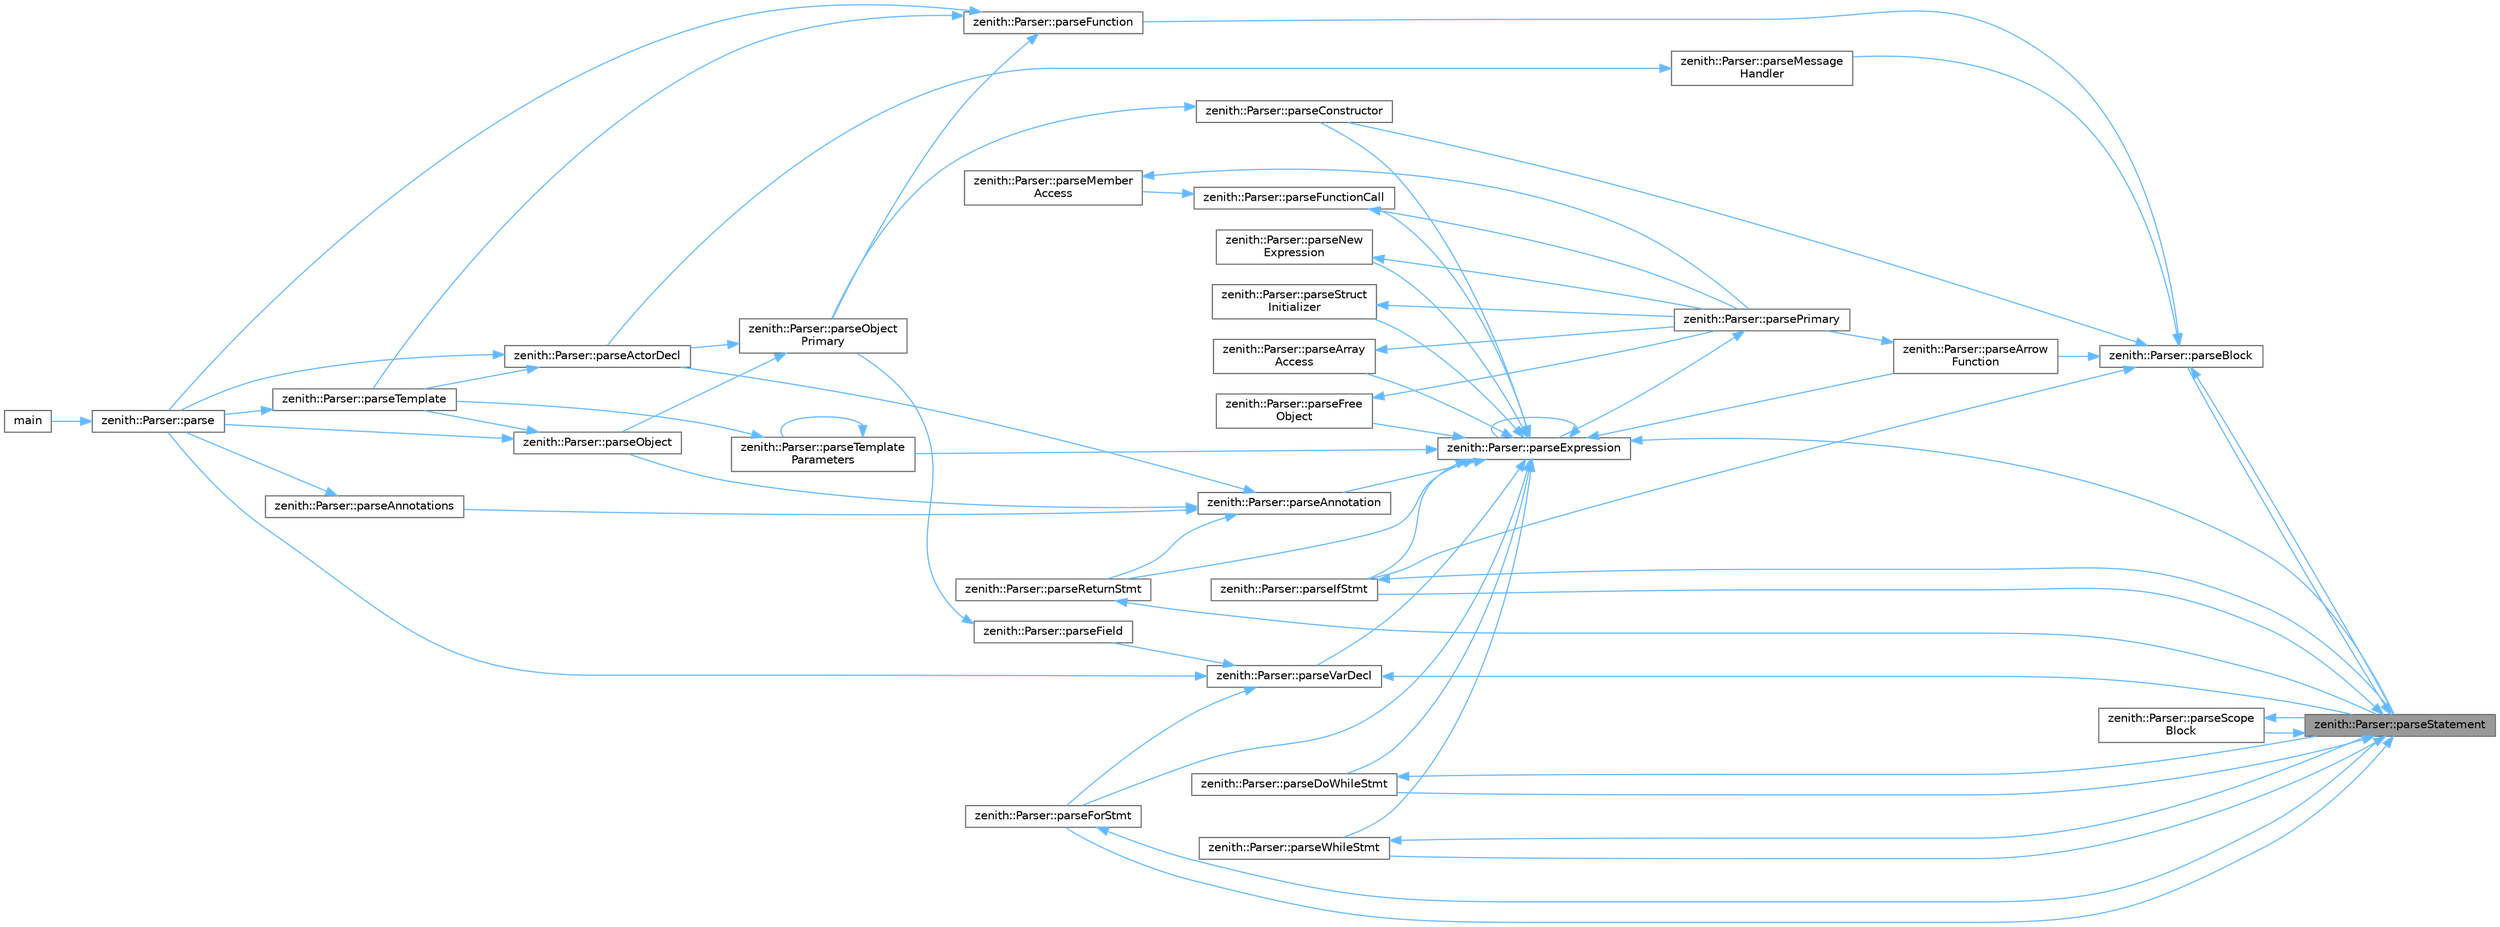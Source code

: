 digraph "zenith::Parser::parseStatement"
{
 // LATEX_PDF_SIZE
  bgcolor="transparent";
  edge [fontname=Helvetica,fontsize=10,labelfontname=Helvetica,labelfontsize=10];
  node [fontname=Helvetica,fontsize=10,shape=box,height=0.2,width=0.4];
  rankdir="RL";
  Node1 [id="Node000001",label="zenith::Parser::parseStatement",height=0.2,width=0.4,color="gray40", fillcolor="grey60", style="filled", fontcolor="black",tooltip=" "];
  Node1 -> Node2 [id="edge1_Node000001_Node000002",dir="back",color="steelblue1",style="solid",tooltip=" "];
  Node2 [id="Node000002",label="zenith::Parser::parseBlock",height=0.2,width=0.4,color="grey40", fillcolor="white", style="filled",URL="$classzenith_1_1_parser.html#afed5c18e77fc012fe5db9f9e6175e642",tooltip=" "];
  Node2 -> Node3 [id="edge2_Node000002_Node000003",dir="back",color="steelblue1",style="solid",tooltip=" "];
  Node3 [id="Node000003",label="zenith::Parser::parseArrow\lFunction",height=0.2,width=0.4,color="grey40", fillcolor="white", style="filled",URL="$classzenith_1_1_parser.html#a7ea0f8e309ed2fbdf1a9e2ebfa2fbf8d",tooltip=" "];
  Node3 -> Node4 [id="edge3_Node000003_Node000004",dir="back",color="steelblue1",style="solid",tooltip=" "];
  Node4 [id="Node000004",label="zenith::Parser::parsePrimary",height=0.2,width=0.4,color="grey40", fillcolor="white", style="filled",URL="$classzenith_1_1_parser.html#a9425b18adfbb62629ae5ea654addc7cb",tooltip=" "];
  Node4 -> Node5 [id="edge4_Node000004_Node000005",dir="back",color="steelblue1",style="solid",tooltip=" "];
  Node5 [id="Node000005",label="zenith::Parser::parseExpression",height=0.2,width=0.4,color="grey40", fillcolor="white", style="filled",URL="$classzenith_1_1_parser.html#a239906fd51d54598f6d3dcc18d97b6b9",tooltip=" "];
  Node5 -> Node6 [id="edge5_Node000005_Node000006",dir="back",color="steelblue1",style="solid",tooltip=" "];
  Node6 [id="Node000006",label="zenith::Parser::parseAnnotation",height=0.2,width=0.4,color="grey40", fillcolor="white", style="filled",URL="$classzenith_1_1_parser.html#afff2e82900309df63d9aa89f4d3e31d6",tooltip=" "];
  Node6 -> Node7 [id="edge6_Node000006_Node000007",dir="back",color="steelblue1",style="solid",tooltip=" "];
  Node7 [id="Node000007",label="zenith::Parser::parseActorDecl",height=0.2,width=0.4,color="grey40", fillcolor="white", style="filled",URL="$classzenith_1_1_parser.html#add98eda497298f55d63689af29839db6",tooltip=" "];
  Node7 -> Node8 [id="edge7_Node000007_Node000008",dir="back",color="steelblue1",style="solid",tooltip=" "];
  Node8 [id="Node000008",label="zenith::Parser::parse",height=0.2,width=0.4,color="grey40", fillcolor="white", style="filled",URL="$classzenith_1_1_parser.html#ad56141bb79abcda2cb032137f51d44c6",tooltip=" "];
  Node8 -> Node9 [id="edge8_Node000008_Node000009",dir="back",color="steelblue1",style="solid",tooltip=" "];
  Node9 [id="Node000009",label="main",height=0.2,width=0.4,color="grey40", fillcolor="white", style="filled",URL="$main_8cpp.html#a0ddf1224851353fc92bfbff6f499fa97",tooltip=" "];
  Node7 -> Node10 [id="edge9_Node000007_Node000010",dir="back",color="steelblue1",style="solid",tooltip=" "];
  Node10 [id="Node000010",label="zenith::Parser::parseTemplate",height=0.2,width=0.4,color="grey40", fillcolor="white", style="filled",URL="$classzenith_1_1_parser.html#ac8ba31b8067fb7325c47b2b85e51abe1",tooltip=" "];
  Node10 -> Node8 [id="edge10_Node000010_Node000008",dir="back",color="steelblue1",style="solid",tooltip=" "];
  Node6 -> Node11 [id="edge11_Node000006_Node000011",dir="back",color="steelblue1",style="solid",tooltip=" "];
  Node11 [id="Node000011",label="zenith::Parser::parseAnnotations",height=0.2,width=0.4,color="grey40", fillcolor="white", style="filled",URL="$classzenith_1_1_parser.html#a13606ea02073ecca24a045f676b58518",tooltip=" "];
  Node11 -> Node8 [id="edge12_Node000011_Node000008",dir="back",color="steelblue1",style="solid",tooltip=" "];
  Node6 -> Node12 [id="edge13_Node000006_Node000012",dir="back",color="steelblue1",style="solid",tooltip=" "];
  Node12 [id="Node000012",label="zenith::Parser::parseObject",height=0.2,width=0.4,color="grey40", fillcolor="white", style="filled",URL="$classzenith_1_1_parser.html#abfe2e0682adcad95cc77595ec52bd4da",tooltip=" "];
  Node12 -> Node8 [id="edge14_Node000012_Node000008",dir="back",color="steelblue1",style="solid",tooltip=" "];
  Node12 -> Node10 [id="edge15_Node000012_Node000010",dir="back",color="steelblue1",style="solid",tooltip=" "];
  Node6 -> Node13 [id="edge16_Node000006_Node000013",dir="back",color="steelblue1",style="solid",tooltip=" "];
  Node13 [id="Node000013",label="zenith::Parser::parseReturnStmt",height=0.2,width=0.4,color="grey40", fillcolor="white", style="filled",URL="$classzenith_1_1_parser.html#a5e026e55d4a57bea1b5ffa7d3b5e93a8",tooltip=" "];
  Node13 -> Node1 [id="edge17_Node000013_Node000001",dir="back",color="steelblue1",style="solid",tooltip=" "];
  Node5 -> Node14 [id="edge18_Node000005_Node000014",dir="back",color="steelblue1",style="solid",tooltip=" "];
  Node14 [id="Node000014",label="zenith::Parser::parseArray\lAccess",height=0.2,width=0.4,color="grey40", fillcolor="white", style="filled",URL="$classzenith_1_1_parser.html#ad32b5cfe98f909cade9216d65b046f58",tooltip=" "];
  Node14 -> Node4 [id="edge19_Node000014_Node000004",dir="back",color="steelblue1",style="solid",tooltip=" "];
  Node5 -> Node3 [id="edge20_Node000005_Node000003",dir="back",color="steelblue1",style="solid",tooltip=" "];
  Node5 -> Node15 [id="edge21_Node000005_Node000015",dir="back",color="steelblue1",style="solid",tooltip=" "];
  Node15 [id="Node000015",label="zenith::Parser::parseConstructor",height=0.2,width=0.4,color="grey40", fillcolor="white", style="filled",URL="$classzenith_1_1_parser.html#ae37a2b420e456af55c07efd04676b4af",tooltip=" "];
  Node15 -> Node16 [id="edge22_Node000015_Node000016",dir="back",color="steelblue1",style="solid",tooltip=" "];
  Node16 [id="Node000016",label="zenith::Parser::parseObject\lPrimary",height=0.2,width=0.4,color="grey40", fillcolor="white", style="filled",URL="$classzenith_1_1_parser.html#a74f0f075ac6a9a7935b8b0b20bd1f3ef",tooltip=" "];
  Node16 -> Node7 [id="edge23_Node000016_Node000007",dir="back",color="steelblue1",style="solid",tooltip=" "];
  Node16 -> Node12 [id="edge24_Node000016_Node000012",dir="back",color="steelblue1",style="solid",tooltip=" "];
  Node5 -> Node17 [id="edge25_Node000005_Node000017",dir="back",color="steelblue1",style="solid",tooltip=" "];
  Node17 [id="Node000017",label="zenith::Parser::parseDoWhileStmt",height=0.2,width=0.4,color="grey40", fillcolor="white", style="filled",URL="$classzenith_1_1_parser.html#a17d038fc7ad2c0dac1b038889f4426ca",tooltip=" "];
  Node17 -> Node1 [id="edge26_Node000017_Node000001",dir="back",color="steelblue1",style="solid",tooltip=" "];
  Node5 -> Node5 [id="edge27_Node000005_Node000005",dir="back",color="steelblue1",style="solid",tooltip=" "];
  Node5 -> Node18 [id="edge28_Node000005_Node000018",dir="back",color="steelblue1",style="solid",tooltip=" "];
  Node18 [id="Node000018",label="zenith::Parser::parseForStmt",height=0.2,width=0.4,color="grey40", fillcolor="white", style="filled",URL="$classzenith_1_1_parser.html#ab8ae32b49e1a7d1492f14c6b381aa52b",tooltip=" "];
  Node18 -> Node1 [id="edge29_Node000018_Node000001",dir="back",color="steelblue1",style="solid",tooltip=" "];
  Node5 -> Node19 [id="edge30_Node000005_Node000019",dir="back",color="steelblue1",style="solid",tooltip=" "];
  Node19 [id="Node000019",label="zenith::Parser::parseFree\lObject",height=0.2,width=0.4,color="grey40", fillcolor="white", style="filled",URL="$classzenith_1_1_parser.html#a697fe5477ca0023efdefd6e66f4e0a49",tooltip=" "];
  Node19 -> Node4 [id="edge31_Node000019_Node000004",dir="back",color="steelblue1",style="solid",tooltip=" "];
  Node5 -> Node20 [id="edge32_Node000005_Node000020",dir="back",color="steelblue1",style="solid",tooltip=" "];
  Node20 [id="Node000020",label="zenith::Parser::parseFunctionCall",height=0.2,width=0.4,color="grey40", fillcolor="white", style="filled",URL="$classzenith_1_1_parser.html#ae2442c2e624e13794605b1ff56047ee8",tooltip=" "];
  Node20 -> Node21 [id="edge33_Node000020_Node000021",dir="back",color="steelblue1",style="solid",tooltip=" "];
  Node21 [id="Node000021",label="zenith::Parser::parseMember\lAccess",height=0.2,width=0.4,color="grey40", fillcolor="white", style="filled",URL="$classzenith_1_1_parser.html#a5f581f39453bce8e553d9d96c5c8d0d2",tooltip=" "];
  Node21 -> Node4 [id="edge34_Node000021_Node000004",dir="back",color="steelblue1",style="solid",tooltip=" "];
  Node20 -> Node4 [id="edge35_Node000020_Node000004",dir="back",color="steelblue1",style="solid",tooltip=" "];
  Node5 -> Node22 [id="edge36_Node000005_Node000022",dir="back",color="steelblue1",style="solid",tooltip=" "];
  Node22 [id="Node000022",label="zenith::Parser::parseIfStmt",height=0.2,width=0.4,color="grey40", fillcolor="white", style="filled",URL="$classzenith_1_1_parser.html#a6086729ddce119c88e10fe622d069d8f",tooltip=" "];
  Node22 -> Node1 [id="edge37_Node000022_Node000001",dir="back",color="steelblue1",style="solid",tooltip=" "];
  Node5 -> Node23 [id="edge38_Node000005_Node000023",dir="back",color="steelblue1",style="solid",tooltip=" "];
  Node23 [id="Node000023",label="zenith::Parser::parseNew\lExpression",height=0.2,width=0.4,color="grey40", fillcolor="white", style="filled",URL="$classzenith_1_1_parser.html#aa984ed730ca80620a7033d259b6faea5",tooltip=" "];
  Node23 -> Node4 [id="edge39_Node000023_Node000004",dir="back",color="steelblue1",style="solid",tooltip=" "];
  Node5 -> Node13 [id="edge40_Node000005_Node000013",dir="back",color="steelblue1",style="solid",tooltip=" "];
  Node5 -> Node1 [id="edge41_Node000005_Node000001",dir="back",color="steelblue1",style="solid",tooltip=" "];
  Node5 -> Node24 [id="edge42_Node000005_Node000024",dir="back",color="steelblue1",style="solid",tooltip=" "];
  Node24 [id="Node000024",label="zenith::Parser::parseStruct\lInitializer",height=0.2,width=0.4,color="grey40", fillcolor="white", style="filled",URL="$classzenith_1_1_parser.html#a4646bbfa2a663abbc777ae26d44e9522",tooltip=" "];
  Node24 -> Node4 [id="edge43_Node000024_Node000004",dir="back",color="steelblue1",style="solid",tooltip=" "];
  Node5 -> Node25 [id="edge44_Node000005_Node000025",dir="back",color="steelblue1",style="solid",tooltip=" "];
  Node25 [id="Node000025",label="zenith::Parser::parseTemplate\lParameters",height=0.2,width=0.4,color="grey40", fillcolor="white", style="filled",URL="$classzenith_1_1_parser.html#aa809de3ebc29d840ad9bc99c0b6ce956",tooltip=" "];
  Node25 -> Node10 [id="edge45_Node000025_Node000010",dir="back",color="steelblue1",style="solid",tooltip=" "];
  Node25 -> Node25 [id="edge46_Node000025_Node000025",dir="back",color="steelblue1",style="solid",tooltip=" "];
  Node5 -> Node26 [id="edge47_Node000005_Node000026",dir="back",color="steelblue1",style="solid",tooltip=" "];
  Node26 [id="Node000026",label="zenith::Parser::parseVarDecl",height=0.2,width=0.4,color="grey40", fillcolor="white", style="filled",URL="$classzenith_1_1_parser.html#a4846f1e07a0155bb95bfee2888cd4e49",tooltip=" "];
  Node26 -> Node8 [id="edge48_Node000026_Node000008",dir="back",color="steelblue1",style="solid",tooltip=" "];
  Node26 -> Node27 [id="edge49_Node000026_Node000027",dir="back",color="steelblue1",style="solid",tooltip=" "];
  Node27 [id="Node000027",label="zenith::Parser::parseField",height=0.2,width=0.4,color="grey40", fillcolor="white", style="filled",URL="$classzenith_1_1_parser.html#a12db59c0397e2ec966e47382f55b4ab8",tooltip=" "];
  Node27 -> Node16 [id="edge50_Node000027_Node000016",dir="back",color="steelblue1",style="solid",tooltip=" "];
  Node26 -> Node18 [id="edge51_Node000026_Node000018",dir="back",color="steelblue1",style="solid",tooltip=" "];
  Node26 -> Node1 [id="edge52_Node000026_Node000001",dir="back",color="steelblue1",style="solid",tooltip=" "];
  Node5 -> Node28 [id="edge53_Node000005_Node000028",dir="back",color="steelblue1",style="solid",tooltip=" "];
  Node28 [id="Node000028",label="zenith::Parser::parseWhileStmt",height=0.2,width=0.4,color="grey40", fillcolor="white", style="filled",URL="$classzenith_1_1_parser.html#a6f8fd13014d6a0e82f53ce08a8f9766d",tooltip=" "];
  Node28 -> Node1 [id="edge54_Node000028_Node000001",dir="back",color="steelblue1",style="solid",tooltip=" "];
  Node2 -> Node15 [id="edge55_Node000002_Node000015",dir="back",color="steelblue1",style="solid",tooltip=" "];
  Node2 -> Node29 [id="edge56_Node000002_Node000029",dir="back",color="steelblue1",style="solid",tooltip=" "];
  Node29 [id="Node000029",label="zenith::Parser::parseFunction",height=0.2,width=0.4,color="grey40", fillcolor="white", style="filled",URL="$classzenith_1_1_parser.html#a8647a213885b6a7d25032d40410f827b",tooltip=" "];
  Node29 -> Node8 [id="edge57_Node000029_Node000008",dir="back",color="steelblue1",style="solid",tooltip=" "];
  Node29 -> Node16 [id="edge58_Node000029_Node000016",dir="back",color="steelblue1",style="solid",tooltip=" "];
  Node29 -> Node10 [id="edge59_Node000029_Node000010",dir="back",color="steelblue1",style="solid",tooltip=" "];
  Node2 -> Node22 [id="edge60_Node000002_Node000022",dir="back",color="steelblue1",style="solid",tooltip=" "];
  Node2 -> Node30 [id="edge61_Node000002_Node000030",dir="back",color="steelblue1",style="solid",tooltip=" "];
  Node30 [id="Node000030",label="zenith::Parser::parseMessage\lHandler",height=0.2,width=0.4,color="grey40", fillcolor="white", style="filled",URL="$classzenith_1_1_parser.html#a78d55766725bfdd0c7b718adf355eee3",tooltip=" "];
  Node30 -> Node7 [id="edge62_Node000030_Node000007",dir="back",color="steelblue1",style="solid",tooltip=" "];
  Node2 -> Node1 [id="edge63_Node000002_Node000001",dir="back",color="steelblue1",style="solid",tooltip=" "];
  Node1 -> Node17 [id="edge64_Node000001_Node000017",dir="back",color="steelblue1",style="solid",tooltip=" "];
  Node1 -> Node18 [id="edge65_Node000001_Node000018",dir="back",color="steelblue1",style="solid",tooltip=" "];
  Node1 -> Node22 [id="edge66_Node000001_Node000022",dir="back",color="steelblue1",style="solid",tooltip=" "];
  Node1 -> Node31 [id="edge67_Node000001_Node000031",dir="back",color="steelblue1",style="solid",tooltip=" "];
  Node31 [id="Node000031",label="zenith::Parser::parseScope\lBlock",height=0.2,width=0.4,color="grey40", fillcolor="white", style="filled",URL="$classzenith_1_1_parser.html#acd4ccda2b4a409498daa93e31f2bc23f",tooltip=" "];
  Node31 -> Node1 [id="edge68_Node000031_Node000001",dir="back",color="steelblue1",style="solid",tooltip=" "];
  Node1 -> Node28 [id="edge69_Node000001_Node000028",dir="back",color="steelblue1",style="solid",tooltip=" "];
}
